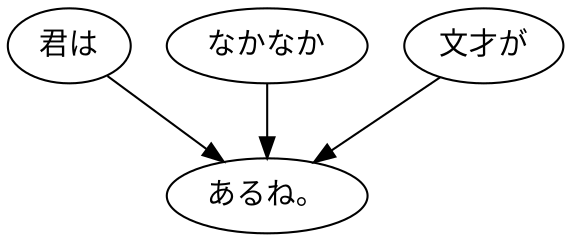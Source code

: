 digraph graph3866 {
	node0 [label="君は"];
	node1 [label="なかなか"];
	node2 [label="文才が"];
	node3 [label="あるね。"];
	node0 -> node3;
	node1 -> node3;
	node2 -> node3;
}
